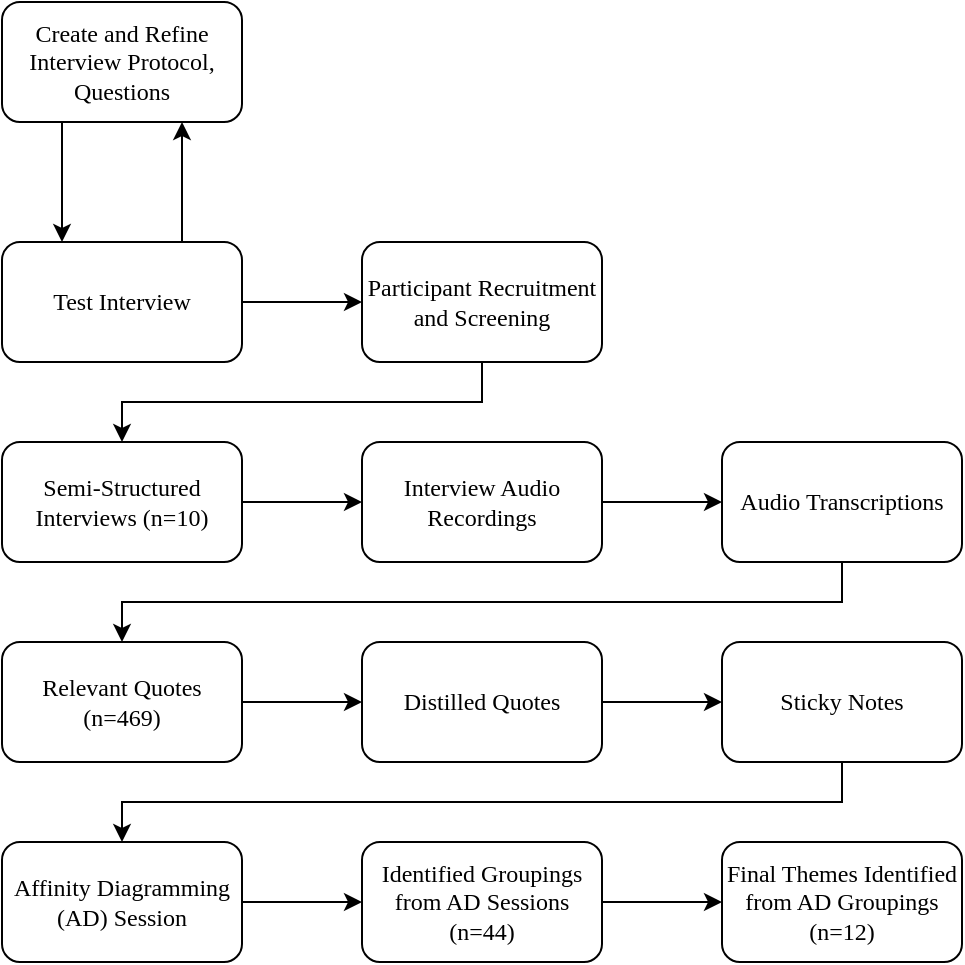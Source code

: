 <mxfile version="20.4.2" type="github">
  <diagram id="kgpKYQtTHZ0yAKxKKP6v" name="Page-1">
    <mxGraphModel dx="981" dy="519" grid="1" gridSize="10" guides="1" tooltips="1" connect="1" arrows="1" fold="1" page="1" pageScale="1" pageWidth="850" pageHeight="1100" math="0" shadow="0">
      <root>
        <mxCell id="0" />
        <mxCell id="1" parent="0" />
        <mxCell id="dC2aLsNPClo29It74Rl8-4" style="edgeStyle=orthogonalEdgeStyle;rounded=0;orthogonalLoop=1;jettySize=auto;html=1;exitX=0.25;exitY=1;exitDx=0;exitDy=0;entryX=0.25;entryY=0;entryDx=0;entryDy=0;" edge="1" parent="1" source="dC2aLsNPClo29It74Rl8-1" target="dC2aLsNPClo29It74Rl8-2">
          <mxGeometry relative="1" as="geometry" />
        </mxCell>
        <mxCell id="dC2aLsNPClo29It74Rl8-1" value="&lt;font face=&quot;Garamond&quot;&gt;Create and Refine Interview Protocol, Questions&lt;br&gt;&lt;/font&gt;" style="rounded=1;whiteSpace=wrap;html=1;" vertex="1" parent="1">
          <mxGeometry x="130" y="60" width="120" height="60" as="geometry" />
        </mxCell>
        <mxCell id="dC2aLsNPClo29It74Rl8-5" style="edgeStyle=orthogonalEdgeStyle;rounded=0;orthogonalLoop=1;jettySize=auto;html=1;exitX=0.75;exitY=0;exitDx=0;exitDy=0;entryX=0.75;entryY=1;entryDx=0;entryDy=0;" edge="1" parent="1" source="dC2aLsNPClo29It74Rl8-2" target="dC2aLsNPClo29It74Rl8-1">
          <mxGeometry relative="1" as="geometry" />
        </mxCell>
        <mxCell id="dC2aLsNPClo29It74Rl8-11" style="edgeStyle=orthogonalEdgeStyle;rounded=0;orthogonalLoop=1;jettySize=auto;html=1;exitX=1;exitY=0.5;exitDx=0;exitDy=0;entryX=0;entryY=0.5;entryDx=0;entryDy=0;fontFamily=Garamond;" edge="1" parent="1" source="dC2aLsNPClo29It74Rl8-2" target="dC2aLsNPClo29It74Rl8-6">
          <mxGeometry relative="1" as="geometry" />
        </mxCell>
        <mxCell id="dC2aLsNPClo29It74Rl8-2" value="&lt;font face=&quot;Garamond&quot;&gt;Test Interview&lt;/font&gt;" style="rounded=1;whiteSpace=wrap;html=1;" vertex="1" parent="1">
          <mxGeometry x="130" y="180" width="120" height="60" as="geometry" />
        </mxCell>
        <mxCell id="dC2aLsNPClo29It74Rl8-14" style="edgeStyle=orthogonalEdgeStyle;rounded=0;orthogonalLoop=1;jettySize=auto;html=1;exitX=0.5;exitY=1;exitDx=0;exitDy=0;fontFamily=Garamond;" edge="1" parent="1" source="dC2aLsNPClo29It74Rl8-6" target="dC2aLsNPClo29It74Rl8-7">
          <mxGeometry relative="1" as="geometry" />
        </mxCell>
        <mxCell id="dC2aLsNPClo29It74Rl8-6" value="Participant Recruitment and Screening" style="rounded=1;whiteSpace=wrap;html=1;fontFamily=Garamond;" vertex="1" parent="1">
          <mxGeometry x="310" y="180" width="120" height="60" as="geometry" />
        </mxCell>
        <mxCell id="dC2aLsNPClo29It74Rl8-15" style="edgeStyle=orthogonalEdgeStyle;rounded=0;orthogonalLoop=1;jettySize=auto;html=1;exitX=1;exitY=0.5;exitDx=0;exitDy=0;entryX=0;entryY=0.5;entryDx=0;entryDy=0;fontFamily=Garamond;" edge="1" parent="1" source="dC2aLsNPClo29It74Rl8-7" target="dC2aLsNPClo29It74Rl8-8">
          <mxGeometry relative="1" as="geometry" />
        </mxCell>
        <mxCell id="dC2aLsNPClo29It74Rl8-7" value="Semi-Structured Interviews (n=10)" style="rounded=1;whiteSpace=wrap;html=1;fontFamily=Garamond;" vertex="1" parent="1">
          <mxGeometry x="130" y="280" width="120" height="60" as="geometry" />
        </mxCell>
        <mxCell id="dC2aLsNPClo29It74Rl8-16" style="edgeStyle=orthogonalEdgeStyle;rounded=0;orthogonalLoop=1;jettySize=auto;html=1;exitX=1;exitY=0.5;exitDx=0;exitDy=0;entryX=0;entryY=0.5;entryDx=0;entryDy=0;fontFamily=Garamond;" edge="1" parent="1" source="dC2aLsNPClo29It74Rl8-8" target="dC2aLsNPClo29It74Rl8-10">
          <mxGeometry relative="1" as="geometry" />
        </mxCell>
        <mxCell id="dC2aLsNPClo29It74Rl8-8" value="Interview Audio Recordings" style="rounded=1;whiteSpace=wrap;html=1;fontFamily=Garamond;" vertex="1" parent="1">
          <mxGeometry x="310" y="280" width="120" height="60" as="geometry" />
        </mxCell>
        <mxCell id="dC2aLsNPClo29It74Rl8-20" value="" style="edgeStyle=orthogonalEdgeStyle;rounded=0;orthogonalLoop=1;jettySize=auto;html=1;fontFamily=Garamond;" edge="1" parent="1" source="dC2aLsNPClo29It74Rl8-9" target="dC2aLsNPClo29It74Rl8-18">
          <mxGeometry relative="1" as="geometry" />
        </mxCell>
        <mxCell id="dC2aLsNPClo29It74Rl8-9" value="Relevant Quotes&lt;br&gt;(n=469)" style="rounded=1;whiteSpace=wrap;html=1;fontFamily=Garamond;" vertex="1" parent="1">
          <mxGeometry x="130" y="380" width="120" height="60" as="geometry" />
        </mxCell>
        <mxCell id="dC2aLsNPClo29It74Rl8-17" style="edgeStyle=orthogonalEdgeStyle;rounded=0;orthogonalLoop=1;jettySize=auto;html=1;exitX=0.5;exitY=1;exitDx=0;exitDy=0;entryX=0.5;entryY=0;entryDx=0;entryDy=0;fontFamily=Garamond;" edge="1" parent="1" source="dC2aLsNPClo29It74Rl8-10" target="dC2aLsNPClo29It74Rl8-9">
          <mxGeometry relative="1" as="geometry" />
        </mxCell>
        <mxCell id="dC2aLsNPClo29It74Rl8-10" value="Audio Transcriptions" style="rounded=1;whiteSpace=wrap;html=1;fontFamily=Garamond;" vertex="1" parent="1">
          <mxGeometry x="490" y="280" width="120" height="60" as="geometry" />
        </mxCell>
        <mxCell id="dC2aLsNPClo29It74Rl8-23" style="edgeStyle=orthogonalEdgeStyle;rounded=0;orthogonalLoop=1;jettySize=auto;html=1;exitX=1;exitY=0.5;exitDx=0;exitDy=0;entryX=0;entryY=0.5;entryDx=0;entryDy=0;fontFamily=Garamond;" edge="1" parent="1" source="dC2aLsNPClo29It74Rl8-18" target="dC2aLsNPClo29It74Rl8-22">
          <mxGeometry relative="1" as="geometry" />
        </mxCell>
        <mxCell id="dC2aLsNPClo29It74Rl8-18" value="Distilled Quotes" style="rounded=1;whiteSpace=wrap;html=1;fontFamily=Garamond;" vertex="1" parent="1">
          <mxGeometry x="310" y="380" width="120" height="60" as="geometry" />
        </mxCell>
        <mxCell id="dC2aLsNPClo29It74Rl8-27" style="edgeStyle=orthogonalEdgeStyle;rounded=0;orthogonalLoop=1;jettySize=auto;html=1;exitX=0.5;exitY=1;exitDx=0;exitDy=0;entryX=0.5;entryY=0;entryDx=0;entryDy=0;fontFamily=Garamond;" edge="1" parent="1" source="dC2aLsNPClo29It74Rl8-22" target="dC2aLsNPClo29It74Rl8-24">
          <mxGeometry relative="1" as="geometry" />
        </mxCell>
        <mxCell id="dC2aLsNPClo29It74Rl8-22" value="Sticky Notes" style="rounded=1;whiteSpace=wrap;html=1;fontFamily=Garamond;" vertex="1" parent="1">
          <mxGeometry x="490" y="380" width="120" height="60" as="geometry" />
        </mxCell>
        <mxCell id="dC2aLsNPClo29It74Rl8-28" style="edgeStyle=orthogonalEdgeStyle;rounded=0;orthogonalLoop=1;jettySize=auto;html=1;exitX=1;exitY=0.5;exitDx=0;exitDy=0;entryX=0;entryY=0.5;entryDx=0;entryDy=0;fontFamily=Garamond;" edge="1" parent="1" source="dC2aLsNPClo29It74Rl8-24" target="dC2aLsNPClo29It74Rl8-26">
          <mxGeometry relative="1" as="geometry" />
        </mxCell>
        <mxCell id="dC2aLsNPClo29It74Rl8-24" value="Affinity Diagramming (AD) Session" style="rounded=1;whiteSpace=wrap;html=1;fontFamily=Garamond;" vertex="1" parent="1">
          <mxGeometry x="130" y="480" width="120" height="60" as="geometry" />
        </mxCell>
        <mxCell id="dC2aLsNPClo29It74Rl8-25" value="Final Themes Identified from AD Groupings&lt;br&gt;(n=12)" style="rounded=1;whiteSpace=wrap;html=1;fontFamily=Garamond;" vertex="1" parent="1">
          <mxGeometry x="490" y="480" width="120" height="60" as="geometry" />
        </mxCell>
        <mxCell id="dC2aLsNPClo29It74Rl8-29" style="edgeStyle=orthogonalEdgeStyle;rounded=0;orthogonalLoop=1;jettySize=auto;html=1;exitX=1;exitY=0.5;exitDx=0;exitDy=0;entryX=0;entryY=0.5;entryDx=0;entryDy=0;fontFamily=Garamond;" edge="1" parent="1" source="dC2aLsNPClo29It74Rl8-26" target="dC2aLsNPClo29It74Rl8-25">
          <mxGeometry relative="1" as="geometry" />
        </mxCell>
        <mxCell id="dC2aLsNPClo29It74Rl8-26" value="Identified Groupings from AD Sessions&lt;br&gt;(n=44)" style="rounded=1;whiteSpace=wrap;html=1;fontFamily=Garamond;" vertex="1" parent="1">
          <mxGeometry x="310" y="480" width="120" height="60" as="geometry" />
        </mxCell>
      </root>
    </mxGraphModel>
  </diagram>
</mxfile>
